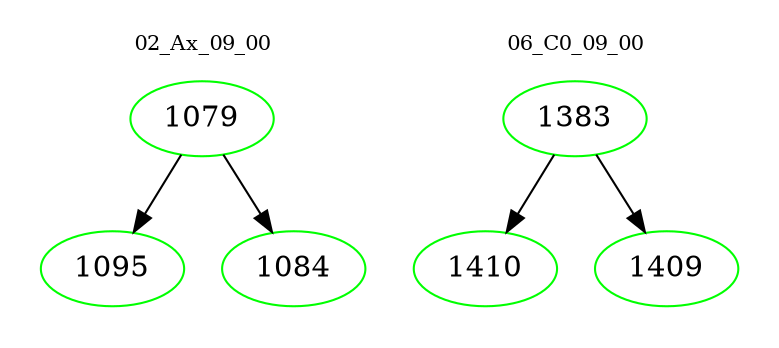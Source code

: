 digraph{
subgraph cluster_0 {
color = white
label = "02_Ax_09_00";
fontsize=10;
T0_1079 [label="1079", color="green"]
T0_1079 -> T0_1095 [color="black"]
T0_1095 [label="1095", color="green"]
T0_1079 -> T0_1084 [color="black"]
T0_1084 [label="1084", color="green"]
}
subgraph cluster_1 {
color = white
label = "06_C0_09_00";
fontsize=10;
T1_1383 [label="1383", color="green"]
T1_1383 -> T1_1410 [color="black"]
T1_1410 [label="1410", color="green"]
T1_1383 -> T1_1409 [color="black"]
T1_1409 [label="1409", color="green"]
}
}
